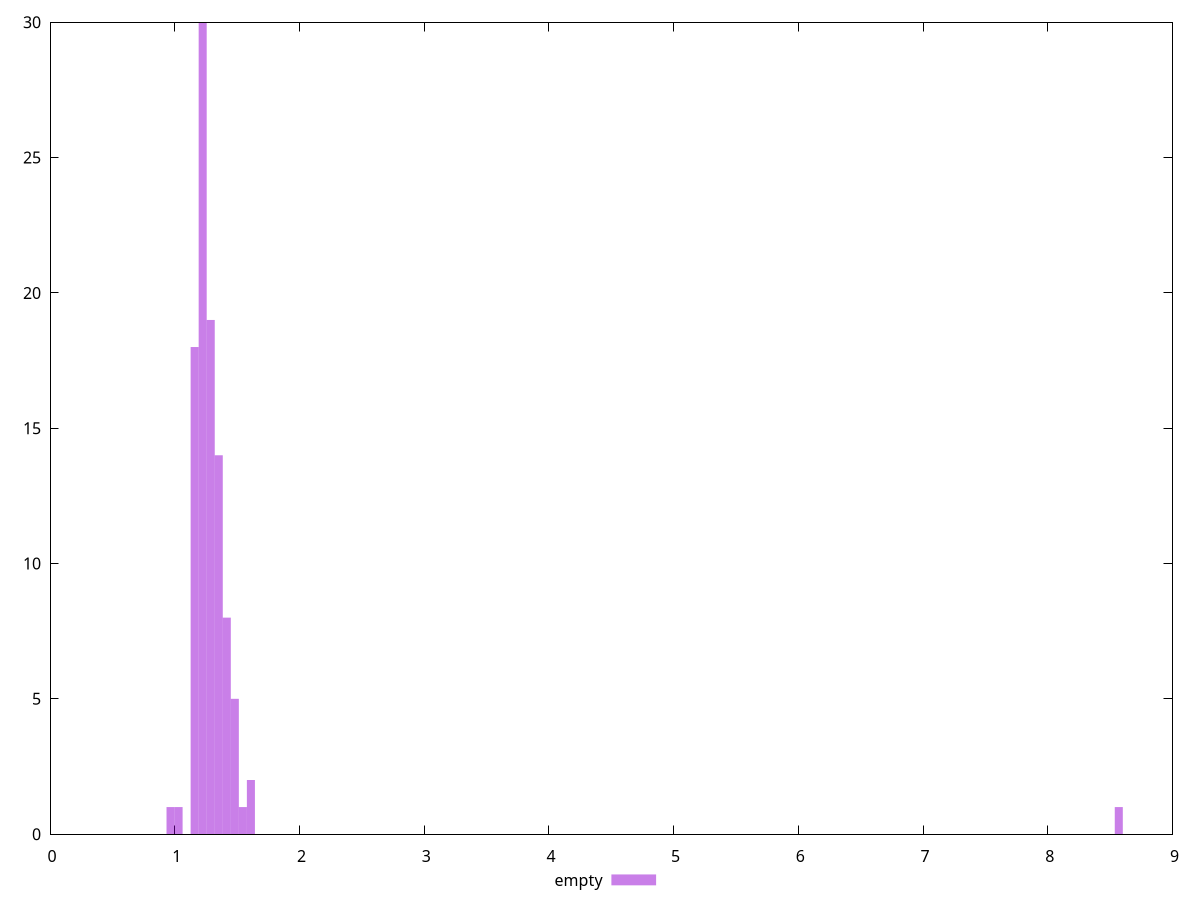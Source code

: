 $_empty <<EOF
8.569369017028047 1
1.610783649817302 2
0.9664701898903812 1
1.0309015358830733 1
1.481920957831918 5
1.4174896118392257 8
1.3530582658465338 14
1.2241955738611496 30
1.2886269198538416 19
1.54635230382461 1
1.1597642278684575 18
EOF
set key outside below
set terminal pngcairo
set output "report_00005_2020-11-02T22-26-11.212Z/server-response-time/empty//raw_hist.png"
set yrange [0:30]
set boxwidth 0.06443134599269208
set style fill transparent solid 0.5 noborder
plot $_empty title "empty" with boxes ,